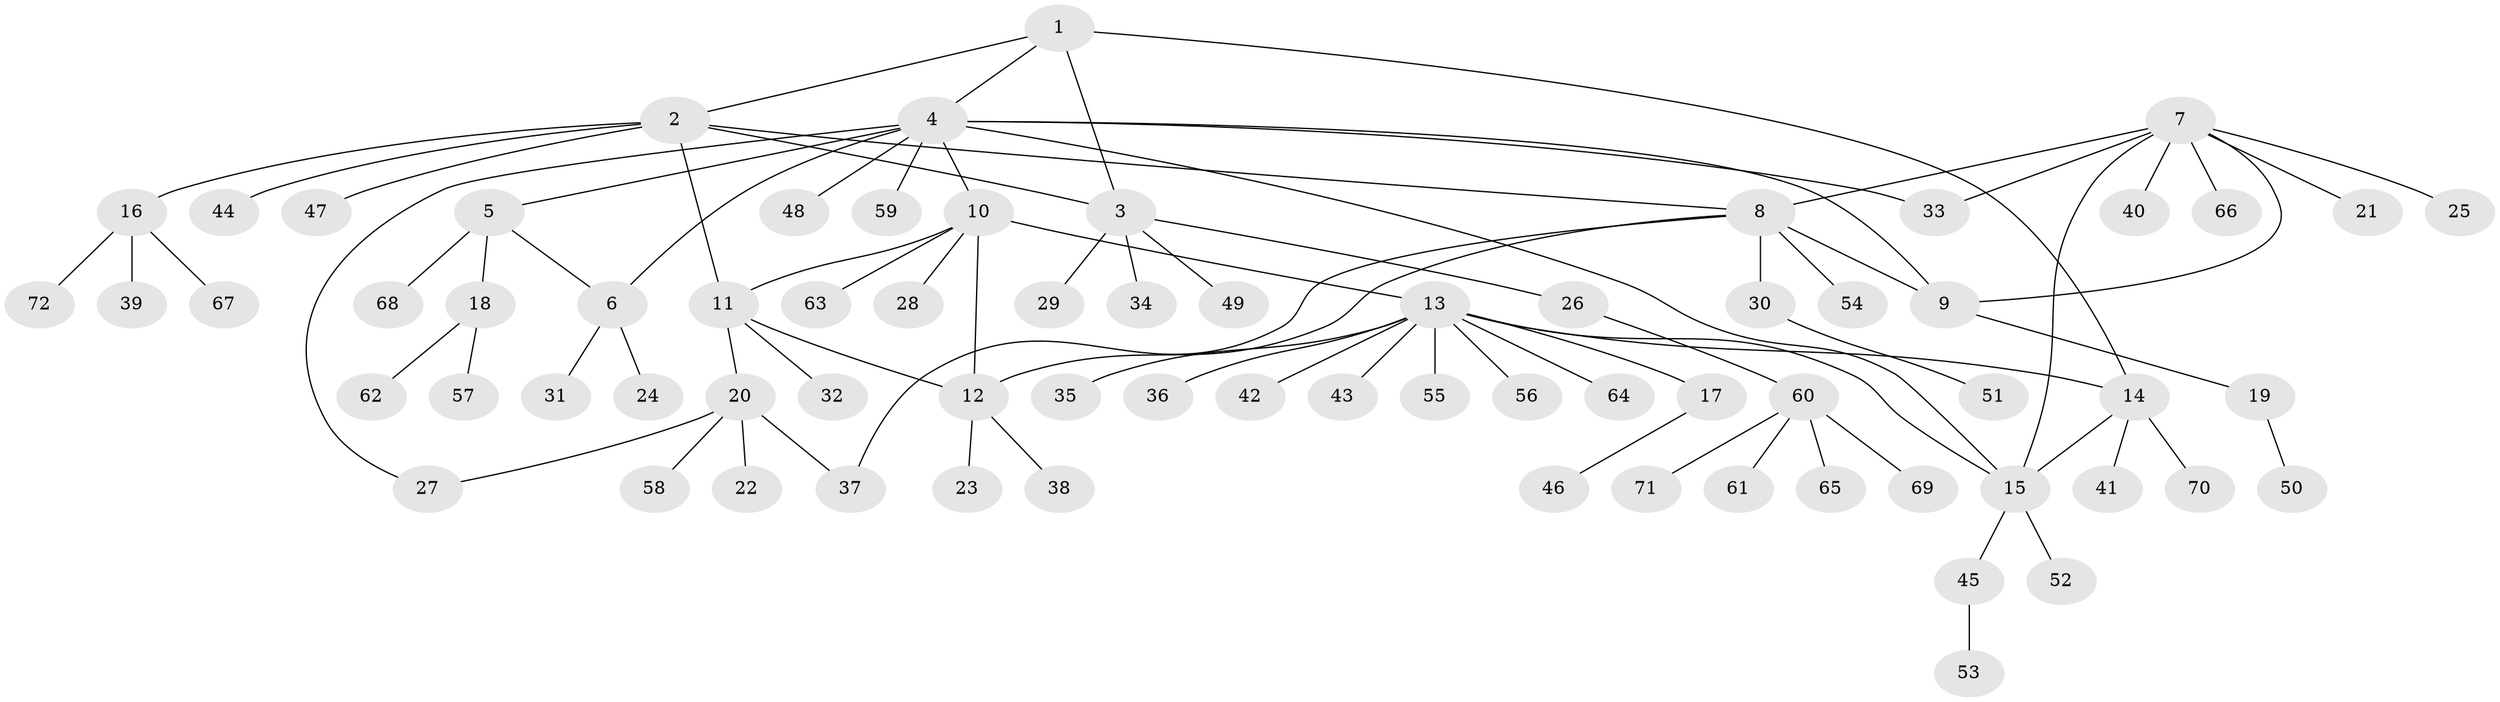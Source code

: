 // Generated by graph-tools (version 1.1) at 2025/55/03/09/25 04:55:06]
// undirected, 72 vertices, 85 edges
graph export_dot {
graph [start="1"]
  node [color=gray90,style=filled];
  1;
  2;
  3;
  4;
  5;
  6;
  7;
  8;
  9;
  10;
  11;
  12;
  13;
  14;
  15;
  16;
  17;
  18;
  19;
  20;
  21;
  22;
  23;
  24;
  25;
  26;
  27;
  28;
  29;
  30;
  31;
  32;
  33;
  34;
  35;
  36;
  37;
  38;
  39;
  40;
  41;
  42;
  43;
  44;
  45;
  46;
  47;
  48;
  49;
  50;
  51;
  52;
  53;
  54;
  55;
  56;
  57;
  58;
  59;
  60;
  61;
  62;
  63;
  64;
  65;
  66;
  67;
  68;
  69;
  70;
  71;
  72;
  1 -- 2;
  1 -- 3;
  1 -- 4;
  1 -- 14;
  2 -- 3;
  2 -- 8;
  2 -- 11;
  2 -- 16;
  2 -- 44;
  2 -- 47;
  3 -- 26;
  3 -- 29;
  3 -- 34;
  3 -- 49;
  4 -- 5;
  4 -- 6;
  4 -- 9;
  4 -- 10;
  4 -- 15;
  4 -- 27;
  4 -- 33;
  4 -- 48;
  4 -- 59;
  5 -- 6;
  5 -- 18;
  5 -- 68;
  6 -- 24;
  6 -- 31;
  7 -- 8;
  7 -- 9;
  7 -- 15;
  7 -- 21;
  7 -- 25;
  7 -- 33;
  7 -- 40;
  7 -- 66;
  8 -- 9;
  8 -- 12;
  8 -- 30;
  8 -- 37;
  8 -- 54;
  9 -- 19;
  10 -- 11;
  10 -- 12;
  10 -- 13;
  10 -- 28;
  10 -- 63;
  11 -- 12;
  11 -- 20;
  11 -- 32;
  12 -- 23;
  12 -- 38;
  13 -- 14;
  13 -- 15;
  13 -- 17;
  13 -- 35;
  13 -- 36;
  13 -- 42;
  13 -- 43;
  13 -- 55;
  13 -- 56;
  13 -- 64;
  14 -- 15;
  14 -- 41;
  14 -- 70;
  15 -- 45;
  15 -- 52;
  16 -- 39;
  16 -- 67;
  16 -- 72;
  17 -- 46;
  18 -- 57;
  18 -- 62;
  19 -- 50;
  20 -- 22;
  20 -- 27;
  20 -- 37;
  20 -- 58;
  26 -- 60;
  30 -- 51;
  45 -- 53;
  60 -- 61;
  60 -- 65;
  60 -- 69;
  60 -- 71;
}
